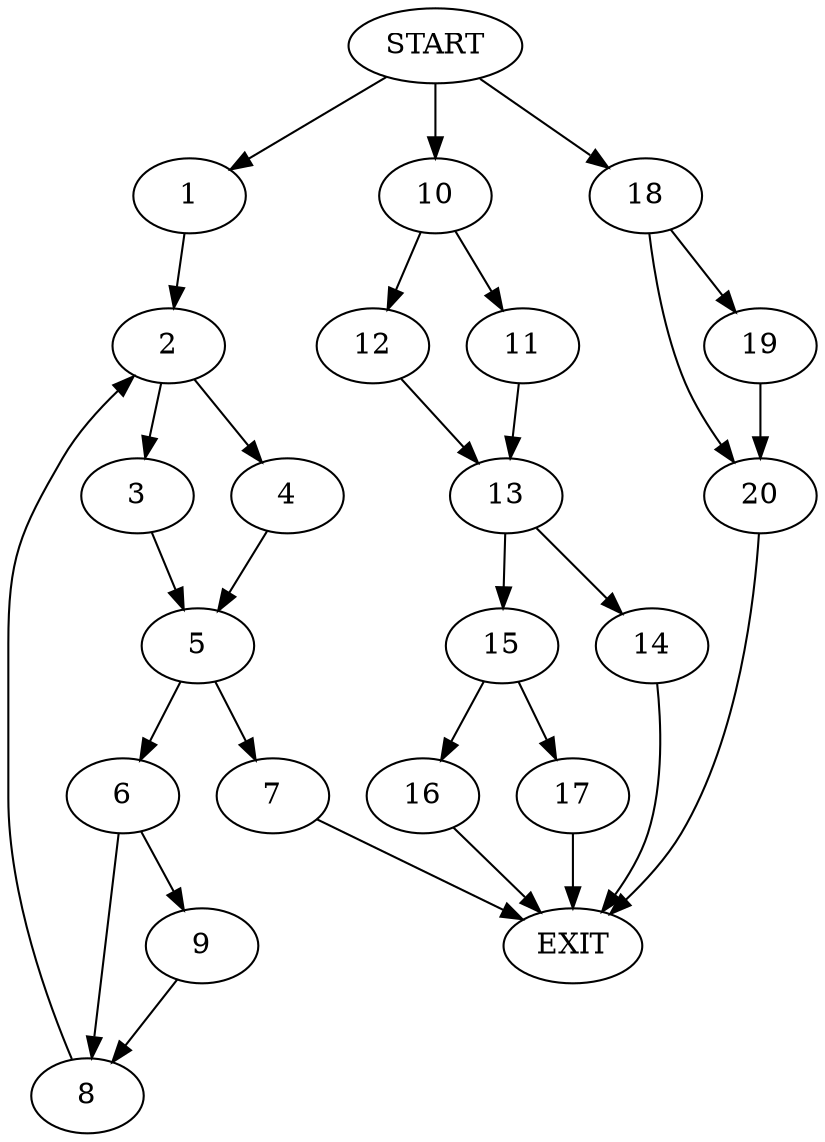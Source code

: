 digraph {
0 [label="START"]
21 [label="EXIT"]
0 -> 1
1 -> 2
2 -> 3
2 -> 4
3 -> 5
4 -> 5
5 -> 6
5 -> 7
6 -> 8
6 -> 9
7 -> 21
9 -> 8
8 -> 2
0 -> 10
10 -> 11
10 -> 12
12 -> 13
11 -> 13
13 -> 14
13 -> 15
15 -> 16
15 -> 17
14 -> 21
17 -> 21
16 -> 21
0 -> 18
18 -> 19
18 -> 20
19 -> 20
20 -> 21
}
